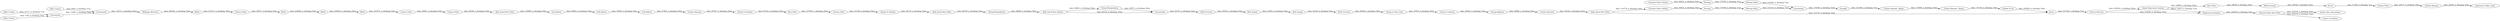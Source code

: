 digraph {
	"-5181014996045552309_129" [label="Cell Splitter"]
	"-5181014996045552309_133" [label="String Replacer"]
	"-5181014996045552309_138" [label="String Manipulation"]
	"-5181014996045552309_139" [label=Concatenate]
	"-7667835872475209351_48" [label=GroupBy]
	"-5181014996045552309_125" [label="Cell Splitter"]
	"4804108080071132789_898" [label="Scatter Plot _JFreeChart_"]
	"-5181014996045552309_136" [label="Rule_based Row Filter"]
	"-5181014996045552309_126" [label="Column Rename"]
	"-5181014996045552309_128" [label="Row Filter"]
	"-7667835872475209351_8" [label="Constant Value Column"]
	"-7667835872475209351_50" [label="Missing Value"]
	"-5181014996045552309_885" [label="Rule_based Row Filter"]
	"-5181014996045552309_36" [label="Column Combiner"]
	"-1897095200387839778_868" [label="Table Creator"]
	"-7667835872475209351_52" [label="Column Rename _Regex_"]
	"-1897095200387839778_894" [label=Concatenate]
	"-5181014996045552309_127" [label="String To Number"]
	"-3892824285013659389_493" [label=XPath]
	"-3892824285013659389_491" [label=XPath]
	"-7667835872475209351_54" [label="Double To Int"]
	"4804108080071132789_906" [label="Column Rename"]
	"4804108080071132789_879" [label="Interactive Table _local_"]
	"-5181014996045552309_131" [label="String To Number"]
	"-5181014996045552309_117" [label="Math Formula"]
	"-7667835872475209351_47" [label=Concatenate]
	"-3892824285013659389_486" [label="Column Filter"]
	"-3892824285013659389_494" [label="Column Filter"]
	"-7667835872475209351_44" [label=Pivoting]
	"4804108080071132789_878" [label="Linear Regression Learner"]
	"-7667835872475209351_49" [label="Missing Value"]
	"4804108080071132789_905" [label="Column Filter"]
	"4804108080071132789_909" [label=Joiner]
	"4804108080071132789_901" [label="Row Filter"]
	"-5181014996045552309_118" [label="Rule Engine"]
	"4804108080071132789_897" [label="Linear Correlation"]
	"-7667835872475209351_45" [label=Pivoting]
	"-5181014996045552309_132" [label="String to Date_Time"]
	"-7667835872475209351_46" [label="Constant Value Column"]
	"-5181014996045552309_119" [label="Rule Engine"]
	"-3892824285013659389_497" [label=XPath]
	"-5181014996045552309_135" [label="String Manipulation"]
	"-5181014996045552309_124" [label="Cell Splitter"]
	"-5181014996045552309_134" [label="Column Resorter"]
	"-5181014996045552309_137" [label="Rule_based Row Splitter"]
	"4804108080071132789_885" [label="Rule_based Row Filter"]
	"-1897095200387839778_892" [label="Table Creator"]
	"-5181014996045552309_130" [label="Column Filter"]
	"-3892824285013659389_492" [label=XPath]
	"-1897095200387839778_870" [label="Table Creator"]
	"-1897095200387839778_893" [label=Concatenate]
	"4804108080071132789_903" [label="Nominal Value Row Filter"]
	"4804108080071132789_894" [label="Regression Predictor"]
	"4804108080071132789_895" [label="Column Resorter"]
	"4804108080071132789_900" [label="Math Formula"]
	"4804108080071132789_904" [label=Sorter]
	"4804108080071132789_908" [label="Webpage Retriever"]
	"-5181014996045552309_121" [label="Math Formula"]
	"-7667835872475209351_53" [label="Column Rename _Regex_"]
	"4804108080071132789_876" [label="Column Filter"]
	"-5181014996045552309_130" -> "-5181014996045552309_131" [label="data: 31106; is_blocking: False"]
	"-3892824285013659389_493" -> "-3892824285013659389_494" [label="data: 235375; is_blocking: False"]
	"-1897095200387839778_892" -> "-1897095200387839778_893" [label="data: 10177; is_blocking: True"]
	"4804108080071132789_878" -> "4804108080071132789_894" [label="object: 10437; is_blocking: True"]
	"-5181014996045552309_126" -> "-5181014996045552309_127" [label="data: 52787; is_blocking: False"]
	"4804108080071132789_906" -> "4804108080071132789_879" [label="data: 22504; is_blocking: False"]
	"4804108080071132789_895" -> "4804108080071132789_894" [label="data: 218503; is_blocking: False"]
	"-5181014996045552309_885" -> "-7667835872475209351_8" [label="data: 110770; is_blocking: False"]
	"-7667835872475209351_50" -> "-7667835872475209351_47" [label="data: 214116; is_blocking: True"]
	"-5181014996045552309_139" -> "-5181014996045552309_117" [label="data: 25197; is_blocking: False"]
	"-5181014996045552309_137" -> "-5181014996045552309_138" [label="data: 26062; is_blocking: False"]
	"-1897095200387839778_870" -> "-1897095200387839778_893" [label="data: 7702; is_blocking: True"]
	"-1897095200387839778_893" -> "-1897095200387839778_894" [label="data: 11887; is_blocking: False"]
	"-3892824285013659389_494" -> "4804108080071132789_876" [label="data: 39361; is_blocking: False"]
	"-7667835872475209351_8" -> "-7667835872475209351_45" [label="data: 36433; is_blocking: False"]
	"4804108080071132789_876" -> "4804108080071132789_885" [label="data: 39359; is_blocking: False"]
	"-5181014996045552309_125" -> "-5181014996045552309_129" [label="data: 53590; is_blocking: False"]
	"-5181014996045552309_132" -> "-5181014996045552309_36" [label="data: 35705; is_blocking: False"]
	"-7667835872475209351_48" -> "-7667835872475209351_52" [label="data: 251484; is_blocking: True"]
	"4804108080071132789_895" -> "4804108080071132789_878" [label="data: 218503; is_blocking: False"]
	"-7667835872475209351_47" -> "-7667835872475209351_48" [label="data: 175300; is_blocking: False"]
	"-7667835872475209351_49" -> "-7667835872475209351_47" [label="data: 212482; is_blocking: True"]
	"4804108080071132789_904" -> "4804108080071132789_905" [label="data: 31340; is_blocking: True"]
	"4804108080071132789_905" -> "4804108080071132789_906" [label="data: 22977; is_blocking: False"]
	"-3892824285013659389_497" -> "-3892824285013659389_486" [label="data: 221237; is_blocking: False"]
	"-7667835872475209351_53" -> "-7667835872475209351_54" [label="data: 173136; is_blocking: False"]
	"4804108080071132789_900" -> "4804108080071132789_904" [label="data: 29558; is_blocking: False"]
	"-1897095200387839778_868" -> "-1897095200387839778_894" [label="data: 8287; is_blocking: True"]
	"-7667835872475209351_54" -> "4804108080071132789_909" [label="data: 220929; is_blocking: False"]
	"-7667835872475209351_45" -> "-7667835872475209351_50" [label="data: 174349; is_blocking: True"]
	"-1897095200387839778_894" -> "4804108080071132789_908" [label="data: 14573; is_blocking: False"]
	"-5181014996045552309_127" -> "-5181014996045552309_128" [label="data: 67223; is_blocking: False"]
	"-5181014996045552309_119" -> "-5181014996045552309_121" [label="data: 33218; is_blocking: False"]
	"-5181014996045552309_129" -> "-5181014996045552309_126" [label="data: 57383; is_blocking: False"]
	"-5181014996045552309_131" -> "-5181014996045552309_136" [label="data: 29176; is_blocking: False"]
	"-7667835872475209351_52" -> "-7667835872475209351_53" [label="data: 175060; is_blocking: False"]
	"-5181014996045552309_136" -> "-5181014996045552309_135" [label="data: 92578; is_blocking: False"]
	"-5181014996045552309_133" -> "-5181014996045552309_134" [label="data: 45984; is_blocking: False"]
	"4804108080071132789_878" -> "4804108080071132789_901" [label="data: 29689; is_blocking: False"]
	"4804108080071132789_894" -> "4804108080071132789_903" [label="data: 226038; is_blocking: False"]
	"-5181014996045552309_135" -> "-5181014996045552309_137" [label="data: 28060; is_blocking: False"]
	"4804108080071132789_901" -> "4804108080071132789_900" [label="data: 29636; is_blocking: False"]
	"-5181014996045552309_118" -> "-5181014996045552309_119" [label="data: 31963; is_blocking: False"]
	"-5181014996045552309_885" -> "4804108080071132789_909" [label="data: 110770; is_blocking: False"]
	"-5181014996045552309_128" -> "-5181014996045552309_130" [label="data: 127003; is_blocking: False"]
	"-5181014996045552309_137" -> "-5181014996045552309_139" [label="data: 94154; is_blocking: False"]
	"-7667835872475209351_46" -> "-7667835872475209351_44" [label="data: 36431; is_blocking: False"]
	"-5181014996045552309_36" -> "-5181014996045552309_133" [label="data: 46342; is_blocking: False"]
	"4804108080071132789_909" -> "4804108080071132789_895" [label="data: 337126; is_blocking: True"]
	"-3892824285013659389_492" -> "-3892824285013659389_493" [label="data: 230943; is_blocking: False"]
	"4804108080071132789_908" -> "-3892824285013659389_497" [label="data: 364161; is_blocking: False"]
	"-5181014996045552309_124" -> "-5181014996045552309_125" [label="data: 48583; is_blocking: False"]
	"-5181014996045552309_117" -> "-5181014996045552309_118" [label="data: 30554; is_blocking: False"]
	"-5181014996045552309_121" -> "-5181014996045552309_132" [label="data: 40380; is_blocking: False"]
	"4804108080071132789_903" -> "4804108080071132789_898" [label="data: 325379; is_blocking: False"]
	"-7667835872475209351_44" -> "-7667835872475209351_49" [label="data: 173475; is_blocking: True"]
	"-3892824285013659389_486" -> "-3892824285013659389_491" [label="data: 39357; is_blocking: False"]
	"-3892824285013659389_491" -> "-3892824285013659389_492" [label="data: 224092; is_blocking: False"]
	"-5181014996045552309_138" -> "-5181014996045552309_139" [label="data: 28472; is_blocking: False"]
	"-5181014996045552309_134" -> "-5181014996045552309_885" [label="data: 34104; is_blocking: False"]
	"4804108080071132789_903" -> "4804108080071132789_897" [label="data: 325379; is_blocking: False"]
	"4804108080071132789_885" -> "-5181014996045552309_124" [label="data: 102985; is_blocking: False"]
	rankdir=LR
}
